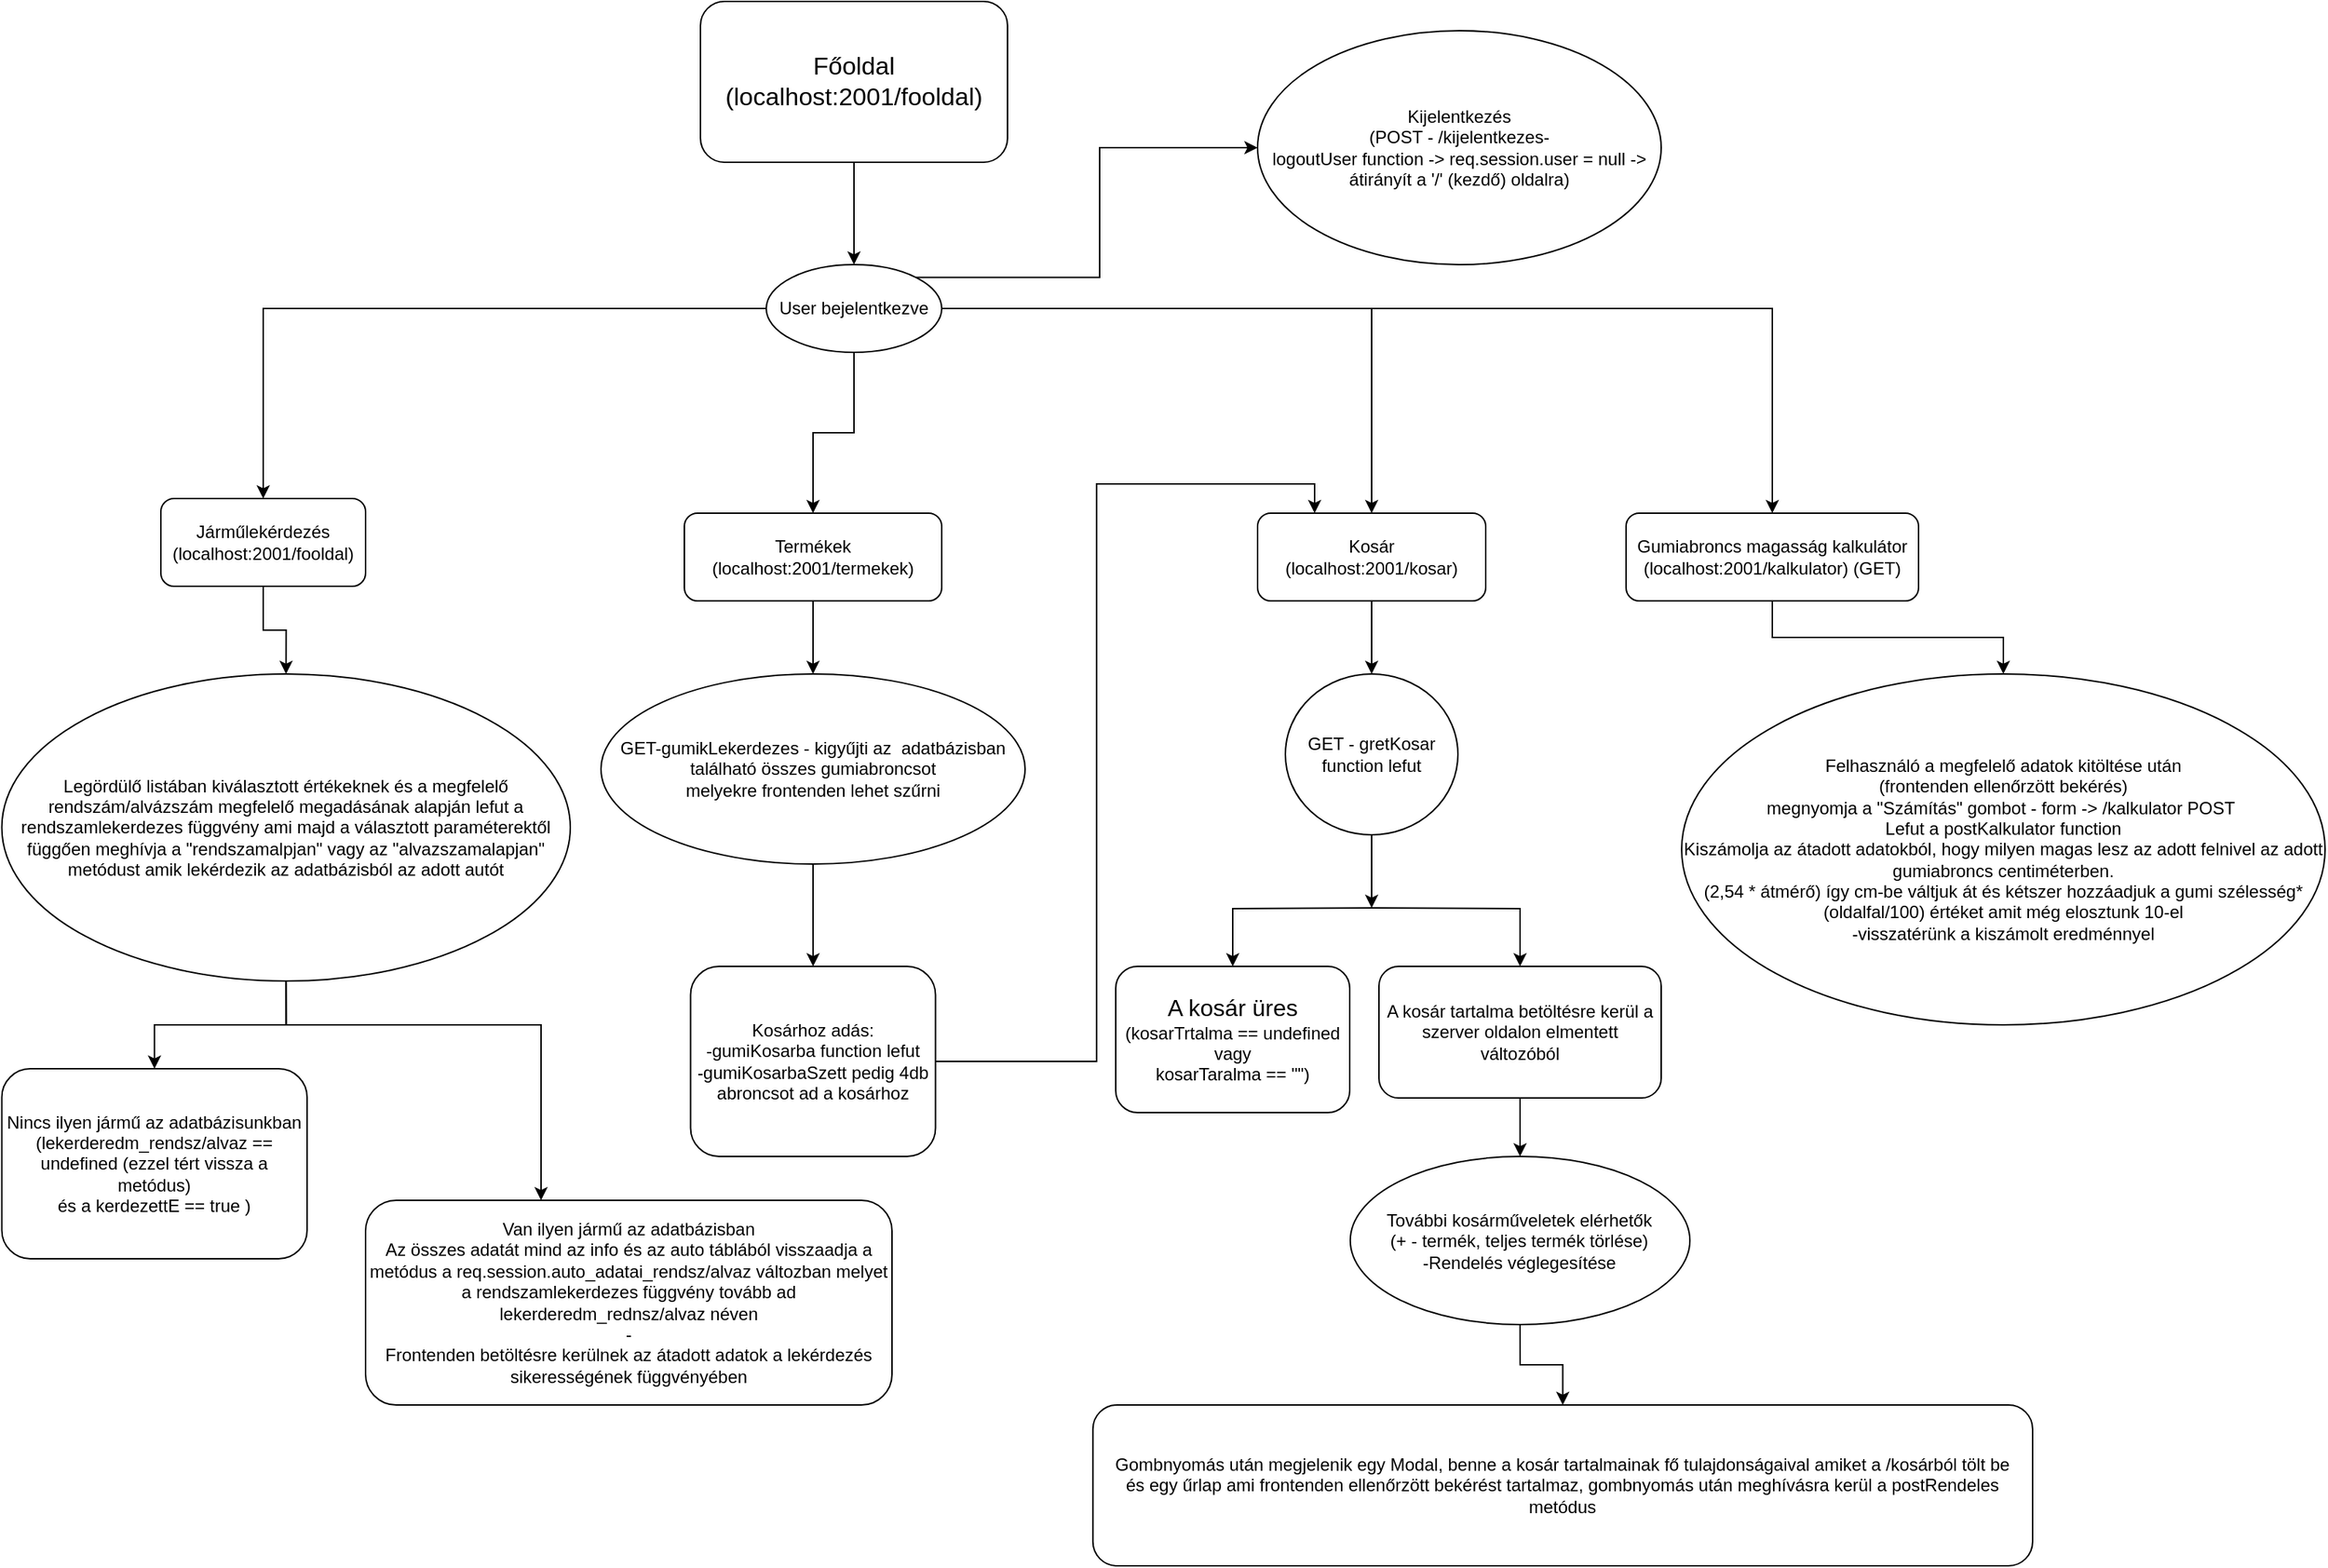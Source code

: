 <mxfile version="17.1.3" type="device"><diagram id="HGh5GYdAjxCbBvtb3ppb" name="Page-1"><mxGraphModel dx="2489" dy="1963" grid="1" gridSize="10" guides="1" tooltips="1" connect="1" arrows="1" fold="1" page="1" pageScale="1" pageWidth="827" pageHeight="1169" math="0" shadow="0"><root><mxCell id="0"/><mxCell id="1" parent="0"/><mxCell id="qYlpwDRyYmOsgT5r-fNk-3" value="" style="edgeStyle=orthogonalEdgeStyle;rounded=0;orthogonalLoop=1;jettySize=auto;html=1;fontSize=17;" parent="1" source="qYlpwDRyYmOsgT5r-fNk-1" target="qYlpwDRyYmOsgT5r-fNk-2" edge="1"><mxGeometry relative="1" as="geometry"/></mxCell><mxCell id="qYlpwDRyYmOsgT5r-fNk-1" value="&lt;font style=&quot;font-size: 17px&quot;&gt;Főoldal&lt;br&gt;(localhost:2001/fooldal)&lt;/font&gt;" style="rounded=1;whiteSpace=wrap;html=1;" parent="1" vertex="1"><mxGeometry x="309" y="-10" width="210" height="110" as="geometry"/></mxCell><mxCell id="qYlpwDRyYmOsgT5r-fNk-7" value="" style="edgeStyle=orthogonalEdgeStyle;rounded=0;orthogonalLoop=1;jettySize=auto;html=1;fontSize=17;" parent="1" source="qYlpwDRyYmOsgT5r-fNk-2" target="qYlpwDRyYmOsgT5r-fNk-6" edge="1"><mxGeometry relative="1" as="geometry"/></mxCell><mxCell id="qYlpwDRyYmOsgT5r-fNk-9" value="" style="edgeStyle=orthogonalEdgeStyle;rounded=0;orthogonalLoop=1;jettySize=auto;html=1;fontSize=17;" parent="1" source="qYlpwDRyYmOsgT5r-fNk-2" target="qYlpwDRyYmOsgT5r-fNk-8" edge="1"><mxGeometry relative="1" as="geometry"/></mxCell><mxCell id="qYlpwDRyYmOsgT5r-fNk-11" value="" style="edgeStyle=orthogonalEdgeStyle;rounded=0;orthogonalLoop=1;jettySize=auto;html=1;fontSize=17;" parent="1" source="qYlpwDRyYmOsgT5r-fNk-2" target="qYlpwDRyYmOsgT5r-fNk-10" edge="1"><mxGeometry relative="1" as="geometry"/></mxCell><mxCell id="qYlpwDRyYmOsgT5r-fNk-13" value="" style="edgeStyle=orthogonalEdgeStyle;rounded=0;orthogonalLoop=1;jettySize=auto;html=1;fontSize=17;" parent="1" source="qYlpwDRyYmOsgT5r-fNk-2" target="qYlpwDRyYmOsgT5r-fNk-12" edge="1"><mxGeometry relative="1" as="geometry"/></mxCell><mxCell id="qYlpwDRyYmOsgT5r-fNk-18" style="edgeStyle=orthogonalEdgeStyle;rounded=0;orthogonalLoop=1;jettySize=auto;html=1;exitX=1;exitY=0;exitDx=0;exitDy=0;entryX=0;entryY=0.5;entryDx=0;entryDy=0;fontSize=17;" parent="1" source="qYlpwDRyYmOsgT5r-fNk-2" target="qYlpwDRyYmOsgT5r-fNk-4" edge="1"><mxGeometry relative="1" as="geometry"/></mxCell><mxCell id="qYlpwDRyYmOsgT5r-fNk-2" value="User bejelentkezve" style="ellipse;whiteSpace=wrap;html=1;rounded=1;" parent="1" vertex="1"><mxGeometry x="354" y="170" width="120" height="60" as="geometry"/></mxCell><mxCell id="qYlpwDRyYmOsgT5r-fNk-4" value="Kijelentkezés&lt;br&gt;(POST - /kijelentkezes- &lt;br&gt;logoutUser function -&amp;gt; req.session.user = null -&amp;gt; átirányít a '/' (kezdő) oldalra)" style="ellipse;whiteSpace=wrap;html=1;rounded=1;" parent="1" vertex="1"><mxGeometry x="690" y="10" width="276" height="160" as="geometry"/></mxCell><mxCell id="qYlpwDRyYmOsgT5r-fNk-15" value="" style="edgeStyle=orthogonalEdgeStyle;rounded=0;orthogonalLoop=1;jettySize=auto;html=1;fontSize=17;" parent="1" source="qYlpwDRyYmOsgT5r-fNk-6" target="qYlpwDRyYmOsgT5r-fNk-14" edge="1"><mxGeometry relative="1" as="geometry"/></mxCell><mxCell id="qYlpwDRyYmOsgT5r-fNk-6" value="Járműlekérdezés&lt;br&gt;(localhost:2001/fooldal)" style="whiteSpace=wrap;html=1;rounded=1;" parent="1" vertex="1"><mxGeometry x="-60" y="330" width="140" height="60" as="geometry"/></mxCell><mxCell id="qYlpwDRyYmOsgT5r-fNk-17" value="" style="edgeStyle=orthogonalEdgeStyle;rounded=0;orthogonalLoop=1;jettySize=auto;html=1;fontSize=17;" parent="1" source="qYlpwDRyYmOsgT5r-fNk-8" target="qYlpwDRyYmOsgT5r-fNk-16" edge="1"><mxGeometry relative="1" as="geometry"/></mxCell><mxCell id="qYlpwDRyYmOsgT5r-fNk-8" value="Termékek&lt;br&gt;(localhost:2001/termekek)" style="whiteSpace=wrap;html=1;rounded=1;" parent="1" vertex="1"><mxGeometry x="298" y="340" width="176" height="60" as="geometry"/></mxCell><mxCell id="qYlpwDRyYmOsgT5r-fNk-27" value="" style="edgeStyle=orthogonalEdgeStyle;rounded=0;orthogonalLoop=1;jettySize=auto;html=1;fontSize=17;" parent="1" source="qYlpwDRyYmOsgT5r-fNk-10" target="qYlpwDRyYmOsgT5r-fNk-26" edge="1"><mxGeometry relative="1" as="geometry"/></mxCell><mxCell id="qYlpwDRyYmOsgT5r-fNk-10" value="Kosár&lt;br&gt;(localhost:2001/kosar)" style="whiteSpace=wrap;html=1;rounded=1;" parent="1" vertex="1"><mxGeometry x="690" y="340" width="156" height="60" as="geometry"/></mxCell><mxCell id="Z-UA0LGfHoTg0JX9UKSZ-2" value="" style="edgeStyle=orthogonalEdgeStyle;rounded=0;orthogonalLoop=1;jettySize=auto;html=1;" parent="1" source="qYlpwDRyYmOsgT5r-fNk-12" target="Z-UA0LGfHoTg0JX9UKSZ-1" edge="1"><mxGeometry relative="1" as="geometry"/></mxCell><mxCell id="qYlpwDRyYmOsgT5r-fNk-12" value="Gumiabroncs magasság kalkulátor&lt;br&gt;(localhost:2001/kalkulator) (GET)" style="whiteSpace=wrap;html=1;rounded=1;" parent="1" vertex="1"><mxGeometry x="942" y="340" width="200" height="60" as="geometry"/></mxCell><mxCell id="xdgRmM3sGP-fQzW3aatK-2" value="" style="edgeStyle=orthogonalEdgeStyle;rounded=0;orthogonalLoop=1;jettySize=auto;html=1;" parent="1" source="qYlpwDRyYmOsgT5r-fNk-14" target="xdgRmM3sGP-fQzW3aatK-1" edge="1"><mxGeometry relative="1" as="geometry"/></mxCell><mxCell id="xdgRmM3sGP-fQzW3aatK-4" value="" style="edgeStyle=orthogonalEdgeStyle;rounded=0;orthogonalLoop=1;jettySize=auto;html=1;" parent="1" source="qYlpwDRyYmOsgT5r-fNk-14" target="xdgRmM3sGP-fQzW3aatK-3" edge="1"><mxGeometry relative="1" as="geometry"><Array as="points"><mxPoint x="26" y="690"/><mxPoint x="200" y="690"/></Array></mxGeometry></mxCell><mxCell id="qYlpwDRyYmOsgT5r-fNk-14" value="Legördülő listában kiválasztott értékeknek és a megfelelő rendszám/alvázszám megfelelő megadásának alapján lefut a rendszamlekerdezes függvény ami majd a választott paraméterektől függően meghívja a &quot;rendszamalpjan&quot; vagy az &quot;alvazszamalapjan&quot; metódust amik lekérdezik az adatbázisból az adott autót" style="ellipse;whiteSpace=wrap;html=1;rounded=1;" parent="1" vertex="1"><mxGeometry x="-168.75" y="450" width="388.75" height="210" as="geometry"/></mxCell><mxCell id="qYlpwDRyYmOsgT5r-fNk-22" value="" style="edgeStyle=orthogonalEdgeStyle;rounded=0;orthogonalLoop=1;jettySize=auto;html=1;fontSize=17;" parent="1" source="qYlpwDRyYmOsgT5r-fNk-16" target="qYlpwDRyYmOsgT5r-fNk-21" edge="1"><mxGeometry relative="1" as="geometry"/></mxCell><mxCell id="qYlpwDRyYmOsgT5r-fNk-16" value="GET-gumikLekerdezes - kigyűjti az&amp;nbsp; adatbázisban található összes gumiabroncsot&lt;br&gt;melyekre frontenden lehet szűrni" style="ellipse;whiteSpace=wrap;html=1;rounded=1;" parent="1" vertex="1"><mxGeometry x="241" y="450" width="290" height="130" as="geometry"/></mxCell><mxCell id="qYlpwDRyYmOsgT5r-fNk-25" style="edgeStyle=orthogonalEdgeStyle;rounded=0;orthogonalLoop=1;jettySize=auto;html=1;entryX=0.25;entryY=0;entryDx=0;entryDy=0;fontSize=17;" parent="1" source="qYlpwDRyYmOsgT5r-fNk-21" target="qYlpwDRyYmOsgT5r-fNk-10" edge="1"><mxGeometry relative="1" as="geometry"/></mxCell><mxCell id="qYlpwDRyYmOsgT5r-fNk-21" value="Kosárhoz adás:&lt;br&gt;-gumiKosarba function lefut&lt;br&gt;-gumiKosarbaSzett pedig 4db abroncsot ad a kosárhoz" style="whiteSpace=wrap;html=1;rounded=1;" parent="1" vertex="1"><mxGeometry x="302.25" y="650" width="167.5" height="130" as="geometry"/></mxCell><mxCell id="qYlpwDRyYmOsgT5r-fNk-35" value="" style="edgeStyle=orthogonalEdgeStyle;rounded=0;orthogonalLoop=1;jettySize=auto;html=1;fontSize=17;" parent="1" target="qYlpwDRyYmOsgT5r-fNk-34" edge="1"><mxGeometry relative="1" as="geometry"><mxPoint x="770" y="610" as="sourcePoint"/></mxGeometry></mxCell><mxCell id="qYlpwDRyYmOsgT5r-fNk-37" value="" style="edgeStyle=orthogonalEdgeStyle;rounded=0;orthogonalLoop=1;jettySize=auto;html=1;fontSize=17;" parent="1" target="qYlpwDRyYmOsgT5r-fNk-36" edge="1"><mxGeometry relative="1" as="geometry"><mxPoint x="770" y="610" as="sourcePoint"/></mxGeometry></mxCell><mxCell id="xdgRmM3sGP-fQzW3aatK-7" style="edgeStyle=orthogonalEdgeStyle;rounded=0;orthogonalLoop=1;jettySize=auto;html=1;" parent="1" source="qYlpwDRyYmOsgT5r-fNk-26" edge="1"><mxGeometry relative="1" as="geometry"><mxPoint x="768" y="610" as="targetPoint"/></mxGeometry></mxCell><mxCell id="qYlpwDRyYmOsgT5r-fNk-26" value="GET - gretKosar function lefut" style="ellipse;whiteSpace=wrap;html=1;rounded=1;" parent="1" vertex="1"><mxGeometry x="709" y="450" width="118" height="110" as="geometry"/></mxCell><mxCell id="qYlpwDRyYmOsgT5r-fNk-34" value="&lt;font style=&quot;font-size: 16px&quot;&gt;A kosár üres&lt;/font&gt;&lt;br&gt;(kosarTrtalma == undefined vagy&lt;br&gt;kosarTaralma == &quot;&quot;)" style="whiteSpace=wrap;html=1;rounded=1;" parent="1" vertex="1"><mxGeometry x="593" y="650" width="160" height="100" as="geometry"/></mxCell><mxCell id="qYlpwDRyYmOsgT5r-fNk-39" value="" style="edgeStyle=orthogonalEdgeStyle;rounded=0;orthogonalLoop=1;jettySize=auto;html=1;fontSize=17;" parent="1" source="qYlpwDRyYmOsgT5r-fNk-36" target="qYlpwDRyYmOsgT5r-fNk-38" edge="1"><mxGeometry relative="1" as="geometry"/></mxCell><mxCell id="qYlpwDRyYmOsgT5r-fNk-36" value="A kosár tartalma betöltésre kerül a szerver oldalon elmentett változóból" style="whiteSpace=wrap;html=1;rounded=1;" parent="1" vertex="1"><mxGeometry x="773" y="650" width="193" height="90" as="geometry"/></mxCell><mxCell id="xdgRmM3sGP-fQzW3aatK-9" value="" style="edgeStyle=orthogonalEdgeStyle;rounded=0;orthogonalLoop=1;jettySize=auto;html=1;" parent="1" source="qYlpwDRyYmOsgT5r-fNk-38" target="xdgRmM3sGP-fQzW3aatK-8" edge="1"><mxGeometry relative="1" as="geometry"/></mxCell><mxCell id="qYlpwDRyYmOsgT5r-fNk-38" value="További kosárműveletek elérhetők&lt;br&gt;(+ - termék, teljes termék törlése)&lt;br&gt;-Rendelés véglegesítése" style="ellipse;whiteSpace=wrap;html=1;rounded=1;" parent="1" vertex="1"><mxGeometry x="753.38" y="780" width="232.25" height="115" as="geometry"/></mxCell><mxCell id="Z-UA0LGfHoTg0JX9UKSZ-1" value="Felhasználó a megfelelő adatok kitöltése után&lt;br&gt;(frontenden ellenőrzött bekérés)&lt;br&gt;megnyomja a &quot;Számítás&quot; gombot - form -&amp;gt; /kalkulator POST&amp;nbsp;&lt;br&gt;Lefut a postKalkulator function&lt;br&gt;Kiszámolja az átadott adatokból, hogy milyen magas lesz az adott felnivel az adott gumiabroncs centiméterben.&lt;br&gt;(2,54 * átmérő) így cm-be váltjuk át és kétszer hozzáadjuk a gumi szélesség*(oldalfal/100) értéket amit még elosztunk 10-el&lt;br&gt;-visszatérünk a kiszámolt eredménnyel" style="ellipse;whiteSpace=wrap;html=1;rounded=1;" parent="1" vertex="1"><mxGeometry x="980" y="450" width="440" height="240" as="geometry"/></mxCell><mxCell id="xdgRmM3sGP-fQzW3aatK-1" value="Nincs ilyen jármű az adatbázisunkban&lt;br&gt;(lekerderedm_rendsz/alvaz == undefined (ezzel tért vissza a metódus)&lt;br&gt;és a kerdezettE == true )" style="whiteSpace=wrap;html=1;rounded=1;" parent="1" vertex="1"><mxGeometry x="-168.75" y="720" width="208.74" height="130" as="geometry"/></mxCell><mxCell id="xdgRmM3sGP-fQzW3aatK-3" value="Van ilyen jármű az adatbázisban&lt;br&gt;Az összes adatát mind az info és az auto táblából visszaadja a metódus a req.session.auto_adatai_rendsz/alvaz változban melyet a rendszamlekerdezes függvény tovább ad lekerderedm_rednsz/alvaz néven&lt;br&gt;-&lt;br&gt;Frontenden betöltésre kerülnek az átadott adatok a lekérdezés sikerességének függvényében" style="whiteSpace=wrap;html=1;rounded=1;" parent="1" vertex="1"><mxGeometry x="80" y="810" width="360" height="140" as="geometry"/></mxCell><mxCell id="xdgRmM3sGP-fQzW3aatK-8" value="Gombnyomás után megjelenik egy Modal, benne a kosár tartalmainak fő tulajdonságaival amiket a /kosárból tölt be&lt;br&gt;és egy űrlap ami frontenden ellenőrzött bekérést tartalmaz, gombnyomás után meghívásra kerül a postRendeles metódus" style="whiteSpace=wrap;html=1;rounded=1;" parent="1" vertex="1"><mxGeometry x="577.38" y="950" width="642.62" height="110" as="geometry"/></mxCell></root></mxGraphModel></diagram></mxfile>
